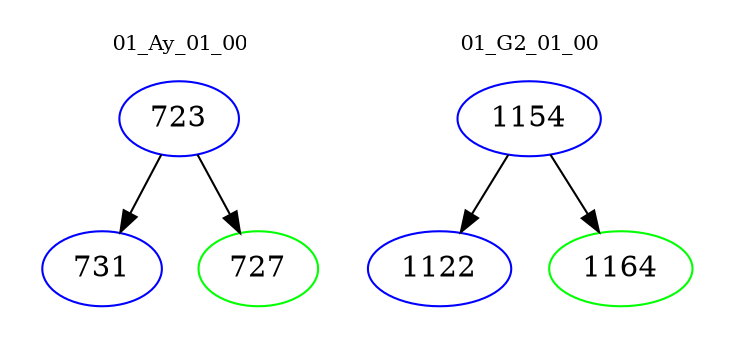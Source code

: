 digraph{
subgraph cluster_0 {
color = white
label = "01_Ay_01_00";
fontsize=10;
T0_723 [label="723", color="blue"]
T0_723 -> T0_731 [color="black"]
T0_731 [label="731", color="blue"]
T0_723 -> T0_727 [color="black"]
T0_727 [label="727", color="green"]
}
subgraph cluster_1 {
color = white
label = "01_G2_01_00";
fontsize=10;
T1_1154 [label="1154", color="blue"]
T1_1154 -> T1_1122 [color="black"]
T1_1122 [label="1122", color="blue"]
T1_1154 -> T1_1164 [color="black"]
T1_1164 [label="1164", color="green"]
}
}
